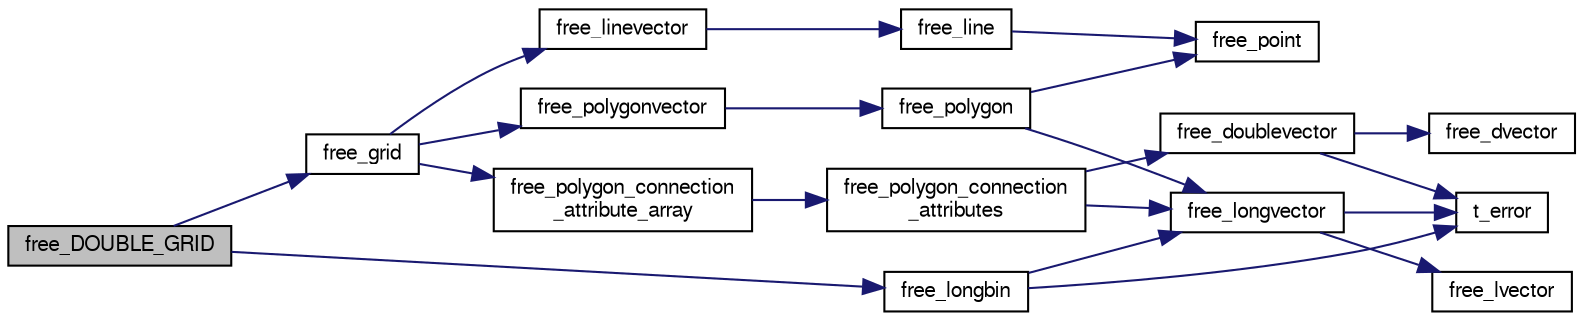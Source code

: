 digraph "free_DOUBLE_GRID"
{
  bgcolor="transparent";
  edge [fontname="FreeSans",fontsize="10",labelfontname="FreeSans",labelfontsize="10"];
  node [fontname="FreeSans",fontsize="10",shape=record];
  rankdir="LR";
  Node1 [label="free_DOUBLE_GRID",height=0.2,width=0.4,color="black", fillcolor="grey75", style="filled" fontcolor="black"];
  Node1 -> Node2 [color="midnightblue",fontsize="10",style="solid"];
  Node2 [label="free_grid",height=0.2,width=0.4,color="black",URL="$bigcells2_8c.html#afd97af8f60b782ce34aa2491b8c19a08"];
  Node2 -> Node3 [color="midnightblue",fontsize="10",style="solid"];
  Node3 [label="free_linevector",height=0.2,width=0.4,color="black",URL="$geometry__freememory_8c.html#a3dd1b81fd65e4b4c54ba62e87ca4c6b5"];
  Node3 -> Node4 [color="midnightblue",fontsize="10",style="solid"];
  Node4 [label="free_line",height=0.2,width=0.4,color="black",URL="$geometry__freememory_8c.html#a93dcdfbfce9f9d5bd54d6df2cf53e664"];
  Node4 -> Node5 [color="midnightblue",fontsize="10",style="solid"];
  Node5 [label="free_point",height=0.2,width=0.4,color="black",URL="$geometry__freememory_8c.html#a92e2bb48750a3d7406b6b4f16782cd0e"];
  Node2 -> Node6 [color="midnightblue",fontsize="10",style="solid"];
  Node6 [label="free_polygon_connection\l_attribute_array",height=0.2,width=0.4,color="black",URL="$geometry__freememory_8c.html#a3f2e35ee3b7beb53a4c137f48d2ad87c"];
  Node6 -> Node7 [color="midnightblue",fontsize="10",style="solid"];
  Node7 [label="free_polygon_connection\l_attributes",height=0.2,width=0.4,color="black",URL="$geometry__freememory_8c.html#aa958efb37e573247a54179567bf338bd"];
  Node7 -> Node8 [color="midnightblue",fontsize="10",style="solid"];
  Node8 [label="free_longvector",height=0.2,width=0.4,color="black",URL="$alloc_8c.html#a04fde7eac99d9b9020b658a49670f86c"];
  Node8 -> Node9 [color="midnightblue",fontsize="10",style="solid"];
  Node9 [label="t_error",height=0.2,width=0.4,color="black",URL="$error_8c.html#af79ef7c6656ef0f3d2786e2b09c1755f"];
  Node8 -> Node10 [color="midnightblue",fontsize="10",style="solid"];
  Node10 [label="free_lvector",height=0.2,width=0.4,color="black",URL="$alloc_8c.html#a06786bf777613d3724c0f5e8425a03af"];
  Node7 -> Node11 [color="midnightblue",fontsize="10",style="solid"];
  Node11 [label="free_doublevector",height=0.2,width=0.4,color="black",URL="$alloc_8c.html#a9f8d1eb0558ac1ddc1ab2cdbd25eba49"];
  Node11 -> Node9 [color="midnightblue",fontsize="10",style="solid"];
  Node11 -> Node12 [color="midnightblue",fontsize="10",style="solid"];
  Node12 [label="free_dvector",height=0.2,width=0.4,color="black",URL="$alloc_8c.html#a3f159bec2c468d142a1ce6f3158332b5"];
  Node2 -> Node13 [color="midnightblue",fontsize="10",style="solid"];
  Node13 [label="free_polygonvector",height=0.2,width=0.4,color="black",URL="$geometry__freememory_8c.html#a4532941a5ba16950eba90103786b3344"];
  Node13 -> Node14 [color="midnightblue",fontsize="10",style="solid"];
  Node14 [label="free_polygon",height=0.2,width=0.4,color="black",URL="$geometry__freememory_8c.html#a1f5f9fb25ccc4a2698ae3f4ee1ee2459"];
  Node14 -> Node5 [color="midnightblue",fontsize="10",style="solid"];
  Node14 -> Node8 [color="midnightblue",fontsize="10",style="solid"];
  Node1 -> Node15 [color="midnightblue",fontsize="10",style="solid"];
  Node15 [label="free_longbin",height=0.2,width=0.4,color="black",URL="$alloc_8c.html#a000918833802f10fa2889f15f5cc4fef"];
  Node15 -> Node9 [color="midnightblue",fontsize="10",style="solid"];
  Node15 -> Node8 [color="midnightblue",fontsize="10",style="solid"];
}
